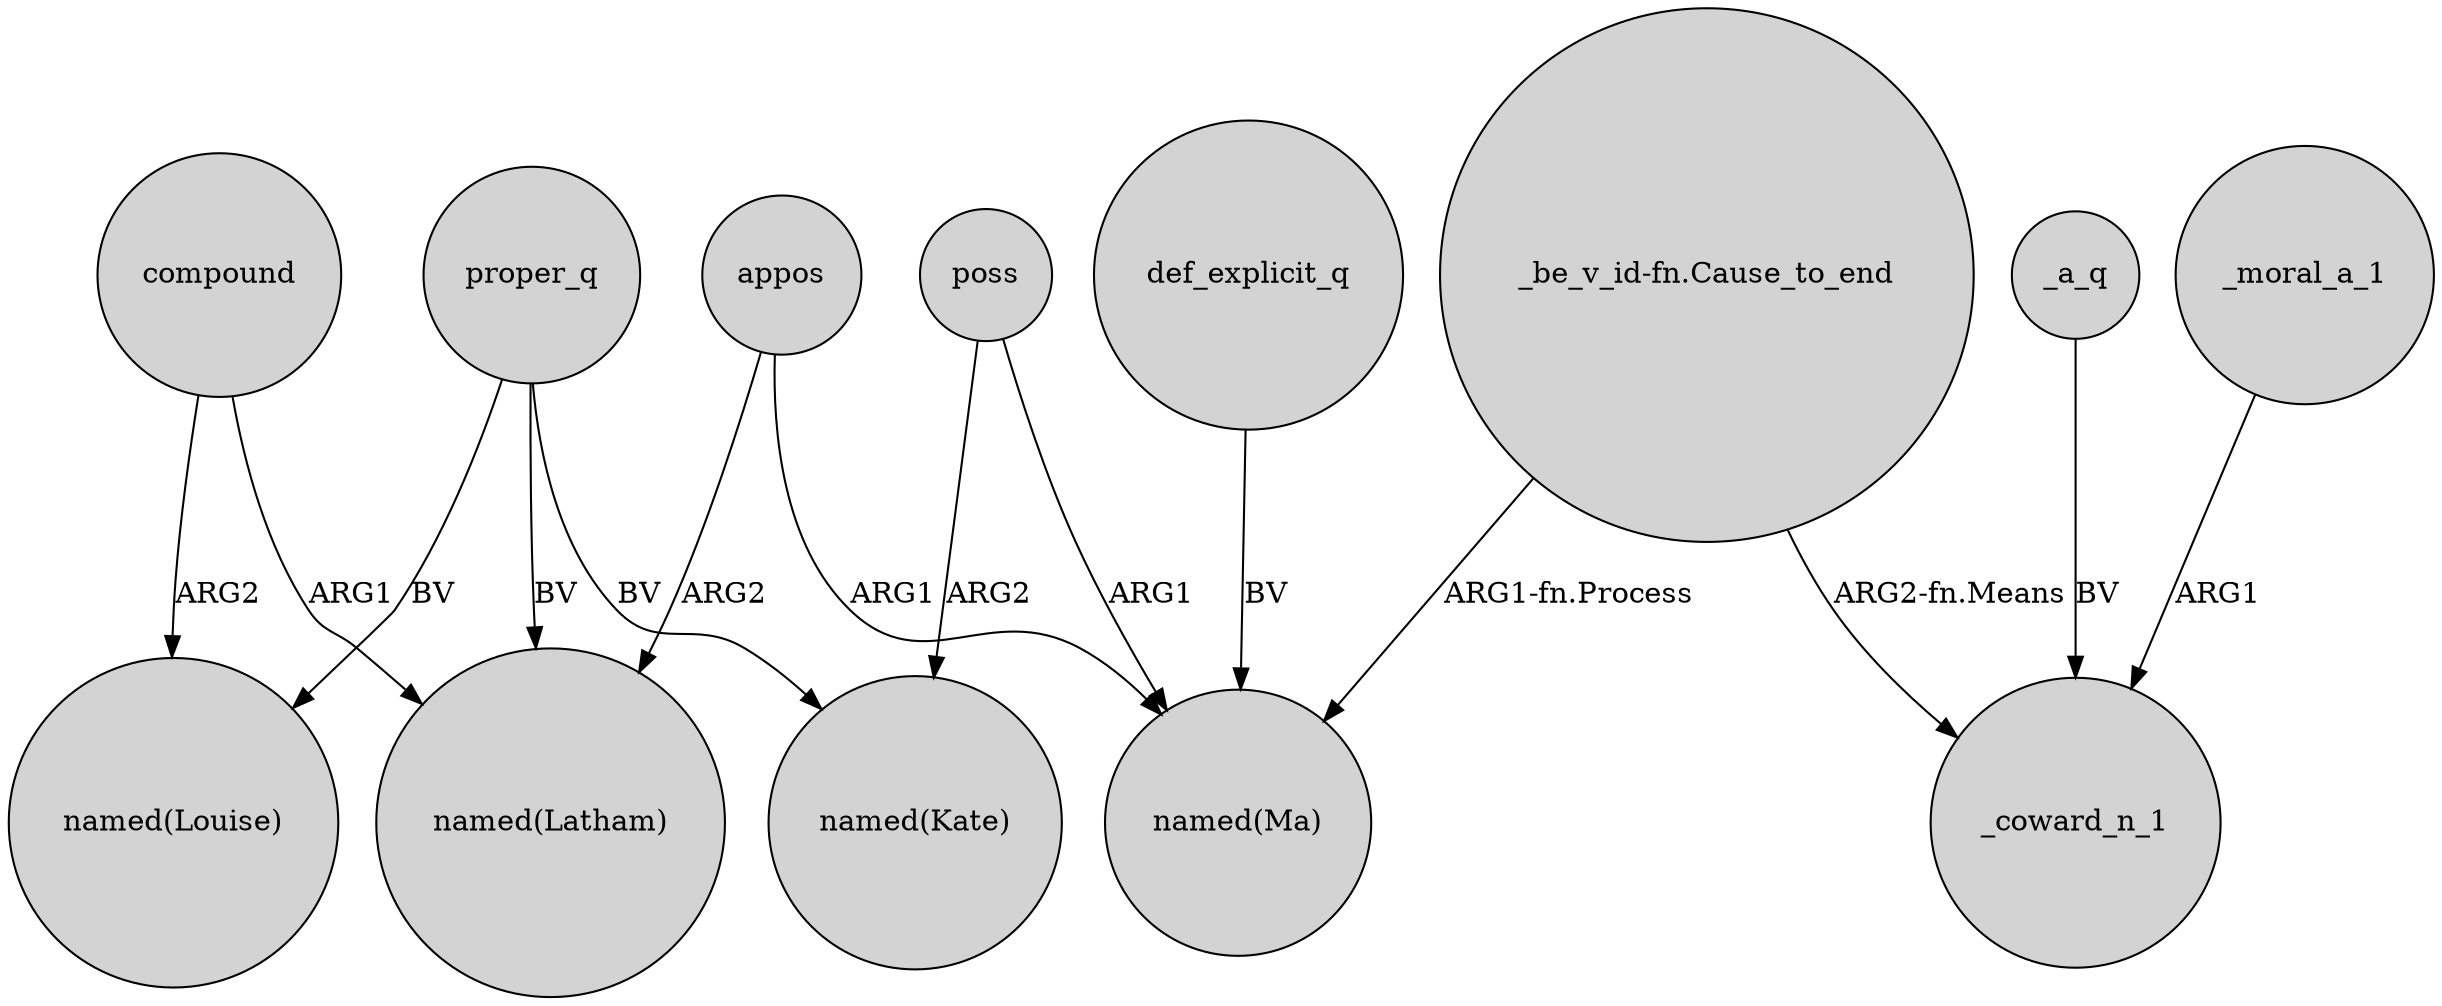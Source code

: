 digraph {
	node [shape=circle style=filled]
	compound -> "named(Louise)" [label=ARG2]
	poss -> "named(Kate)" [label=ARG2]
	"_be_v_id-fn.Cause_to_end" -> _coward_n_1 [label="ARG2-fn.Means"]
	proper_q -> "named(Kate)" [label=BV]
	appos -> "named(Latham)" [label=ARG2]
	def_explicit_q -> "named(Ma)" [label=BV]
	appos -> "named(Ma)" [label=ARG1]
	poss -> "named(Ma)" [label=ARG1]
	_moral_a_1 -> _coward_n_1 [label=ARG1]
	_a_q -> _coward_n_1 [label=BV]
	proper_q -> "named(Latham)" [label=BV]
	compound -> "named(Latham)" [label=ARG1]
	proper_q -> "named(Louise)" [label=BV]
	"_be_v_id-fn.Cause_to_end" -> "named(Ma)" [label="ARG1-fn.Process"]
}

